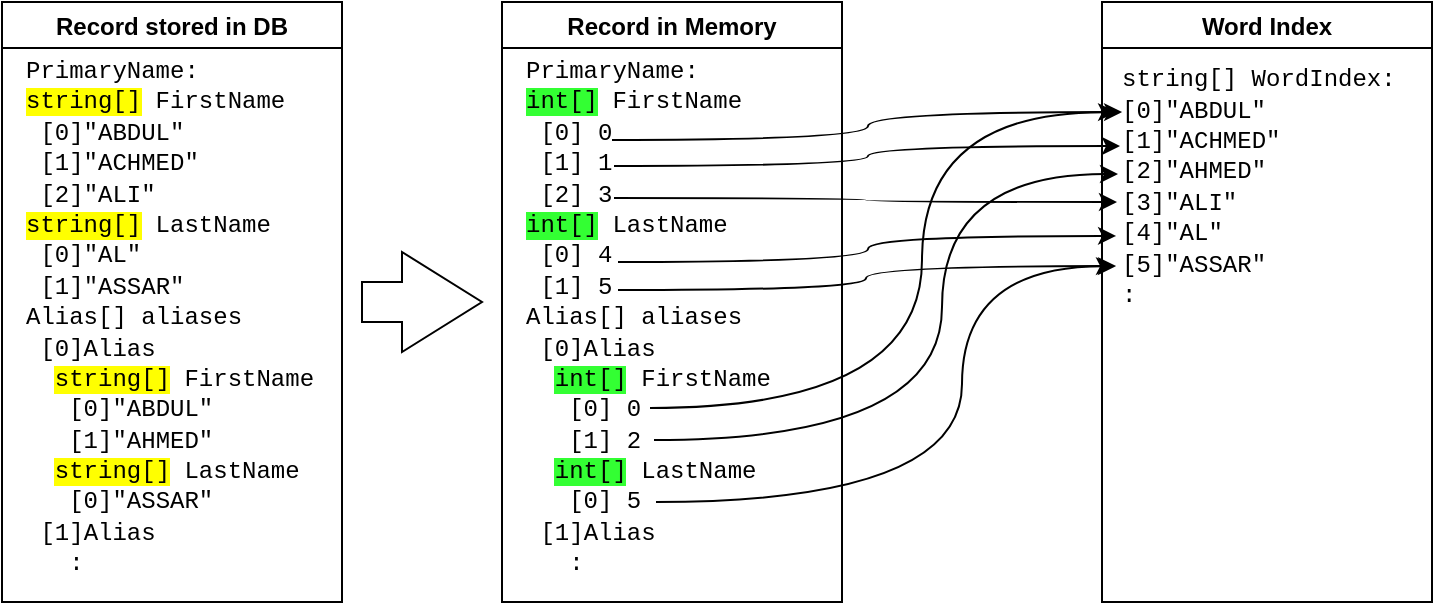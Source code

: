 <mxfile version="14.1.8" type="github">
  <diagram id="6b99Qblq1uOMe81oencH" name="Page-1">
    <mxGraphModel dx="1846" dy="1124" grid="0" gridSize="10" guides="0" tooltips="1" connect="0" arrows="0" fold="1" page="1" pageScale="1" pageWidth="850" pageHeight="1100" math="0" shadow="0">
      <root>
        <mxCell id="0" />
        <mxCell id="1" parent="0" />
        <mxCell id="YM7sdpSk1il3TAfAZ3iK-1" value="Record stored in DB" style="swimlane;" vertex="1" parent="1">
          <mxGeometry x="40" y="40" width="170" height="300" as="geometry" />
        </mxCell>
        <mxCell id="YM7sdpSk1il3TAfAZ3iK-2" value="&lt;div align=&quot;left&quot;&gt;&lt;font face=&quot;Courier New&quot;&gt;PrimaryName:&lt;br&gt;&lt;/font&gt;&lt;/div&gt;&lt;div align=&quot;left&quot;&gt;&lt;font face=&quot;Courier New&quot;&gt;&lt;span style=&quot;background-color: rgb(255 , 255 , 0)&quot;&gt;string[]&lt;/span&gt; FirstName&lt;br&gt;&lt;/font&gt;&lt;/div&gt;&lt;div align=&quot;left&quot;&gt;&lt;font face=&quot;Courier New&quot;&gt;&amp;nbsp;[0]&quot;ABDUL&quot;&lt;/font&gt;&lt;/div&gt;&lt;div align=&quot;left&quot;&gt;&lt;font face=&quot;Courier New&quot;&gt;&amp;nbsp;[1]&quot;ACHMED&quot;&lt;/font&gt;&lt;/div&gt;&lt;div align=&quot;left&quot;&gt;&lt;font face=&quot;Courier New&quot;&gt;&amp;nbsp;&lt;/font&gt;&lt;font face=&quot;Courier New&quot;&gt;&lt;font face=&quot;Courier New&quot;&gt;[2]&lt;/font&gt;&quot;ALI&quot;&lt;br&gt;&lt;/font&gt;&lt;/div&gt;&lt;div align=&quot;left&quot;&gt;&lt;font face=&quot;Courier New&quot;&gt;&lt;span style=&quot;background-color: rgb(255 , 255 , 0)&quot;&gt;string[]&lt;/span&gt; LastName &lt;br&gt;&lt;/font&gt;&lt;/div&gt;&lt;div align=&quot;left&quot;&gt;&lt;font face=&quot;Courier New&quot;&gt;&amp;nbsp;&lt;/font&gt;&lt;font face=&quot;Courier New&quot;&gt;&lt;font face=&quot;Courier New&quot;&gt;[0]&lt;/font&gt;&quot;AL&quot;&lt;/font&gt;&lt;/div&gt;&lt;div align=&quot;left&quot;&gt;&lt;font face=&quot;Courier New&quot;&gt;&amp;nbsp;&lt;/font&gt;&lt;font face=&quot;Courier New&quot;&gt;&lt;font face=&quot;Courier New&quot;&gt;[1]&lt;/font&gt;&quot;ASSAR&quot;&lt;/font&gt;&lt;/div&gt;&lt;div align=&quot;left&quot;&gt;&lt;font face=&quot;Courier New&quot;&gt;Alias[] aliases&lt;/font&gt;&lt;/div&gt;&lt;div align=&quot;left&quot;&gt;&lt;font face=&quot;Courier New&quot;&gt;&amp;nbsp;[0]Alias&lt;br&gt;&lt;/font&gt;&lt;/div&gt;&lt;div align=&quot;left&quot;&gt;&lt;font face=&quot;Courier New&quot;&gt;&amp;nbsp; &lt;span style=&quot;background-color: rgb(255 , 255 , 0)&quot;&gt;string[]&lt;/span&gt; FirstName&lt;br&gt;&lt;/font&gt;&lt;/div&gt;&lt;div align=&quot;left&quot;&gt;&lt;font face=&quot;Courier New&quot;&gt;&amp;nbsp;&amp;nbsp; &lt;/font&gt;&lt;font face=&quot;Courier New&quot;&gt;&lt;font face=&quot;Courier New&quot;&gt;[0]&lt;/font&gt;&quot;ABDUL&quot;&lt;/font&gt;&lt;/div&gt;&lt;div align=&quot;left&quot;&gt;&lt;font face=&quot;Courier New&quot;&gt;&amp;nbsp;&amp;nbsp; &lt;/font&gt;&lt;font face=&quot;Courier New&quot;&gt;&lt;font face=&quot;Courier New&quot;&gt;[1]&lt;/font&gt;&quot;AHMED&quot;&lt;/font&gt;&lt;/div&gt;&lt;div align=&quot;left&quot;&gt;&lt;font face=&quot;Courier New&quot;&gt;&amp;nbsp; &lt;span style=&quot;background-color: rgb(255 , 255 , 0)&quot;&gt;string[]&lt;/span&gt; LastName&lt;br&gt;&lt;/font&gt;&lt;/div&gt;&lt;div align=&quot;left&quot;&gt;&lt;font face=&quot;Courier New&quot;&gt;&amp;nbsp;&amp;nbsp; &lt;/font&gt;&lt;font face=&quot;Courier New&quot;&gt;&lt;font face=&quot;Courier New&quot;&gt;[0]&lt;/font&gt;&quot;ASSAR&quot;&lt;br&gt;&lt;/font&gt;&lt;/div&gt;&lt;div align=&quot;left&quot;&gt;&lt;font face=&quot;Courier New&quot;&gt;&amp;nbsp;&lt;/font&gt;&lt;font face=&quot;Courier New&quot;&gt;&lt;font face=&quot;Courier New&quot;&gt;[1]&lt;/font&gt;Alias&lt;br&gt;&lt;/font&gt;&lt;/div&gt;&lt;div align=&quot;left&quot;&gt;&lt;font face=&quot;Courier New&quot;&gt;&amp;nbsp;&amp;nbsp; :&lt;/font&gt;&lt;/div&gt;&lt;div align=&quot;left&quot;&gt;&lt;font face=&quot;Courier New&quot;&gt;&amp;nbsp;&amp;nbsp; &lt;br&gt;&lt;/font&gt;&lt;/div&gt;" style="text;html=1;align=left;verticalAlign=middle;resizable=0;points=[];autosize=1;" vertex="1" parent="YM7sdpSk1il3TAfAZ3iK-1">
          <mxGeometry x="10" y="31" width="154" height="268" as="geometry" />
        </mxCell>
        <mxCell id="YM7sdpSk1il3TAfAZ3iK-3" value="Word Index" style="swimlane;" vertex="1" parent="1">
          <mxGeometry x="590" y="40" width="165" height="300" as="geometry" />
        </mxCell>
        <mxCell id="YM7sdpSk1il3TAfAZ3iK-4" value="&lt;div&gt;&lt;font face=&quot;Courier New&quot;&gt;string[] WordIndex:&lt;br&gt;&lt;/font&gt;&lt;/div&gt;&lt;div&gt;&lt;font face=&quot;Courier New&quot;&gt;[0]&quot;ABDUL&quot;&lt;/font&gt;&lt;/div&gt;&lt;div align=&quot;left&quot;&gt;&lt;font face=&quot;Courier New&quot;&gt;&lt;font face=&quot;Courier New&quot;&gt;[1]&lt;/font&gt;&quot;ACHMED&quot;&lt;/font&gt;&lt;/div&gt;&lt;div align=&quot;left&quot;&gt;&lt;font face=&quot;Courier New&quot;&gt;&lt;font face=&quot;Courier New&quot;&gt;[2]&lt;/font&gt;&quot;AHMED&quot;&lt;/font&gt;&lt;/div&gt;&lt;div align=&quot;left&quot;&gt;&lt;font face=&quot;Courier New&quot;&gt;&lt;font face=&quot;Courier New&quot;&gt;[3]&lt;/font&gt;&quot;ALI&quot;&lt;br&gt;&lt;/font&gt;&lt;/div&gt;&lt;font face=&quot;Courier New&quot;&gt;&lt;font face=&quot;Courier New&quot;&gt;[4]&lt;/font&gt;&quot;AL&quot;&lt;/font&gt;&lt;div align=&quot;left&quot;&gt;&lt;font face=&quot;Courier New&quot;&gt;&lt;font face=&quot;Courier New&quot;&gt;[5]&lt;/font&gt;&quot;ASSAR&quot;&lt;/font&gt;&lt;/div&gt;&lt;div align=&quot;left&quot;&gt;&lt;font face=&quot;Courier New&quot;&gt;:&lt;/font&gt;&lt;/div&gt;&lt;div align=&quot;left&quot;&gt;&lt;font face=&quot;Courier New&quot;&gt;&lt;br&gt;&lt;/font&gt;&lt;/div&gt;" style="text;html=1;align=left;verticalAlign=middle;resizable=0;points=[];autosize=1;" vertex="1" parent="YM7sdpSk1il3TAfAZ3iK-3">
          <mxGeometry x="7.5" y="32" width="147" height="136" as="geometry" />
        </mxCell>
        <mxCell id="YM7sdpSk1il3TAfAZ3iK-9" value="Record in Memory" style="swimlane;" vertex="1" parent="1">
          <mxGeometry x="290" y="40" width="170" height="300" as="geometry" />
        </mxCell>
        <mxCell id="YM7sdpSk1il3TAfAZ3iK-10" value="&lt;div align=&quot;left&quot;&gt;&lt;font face=&quot;Courier New&quot;&gt;PrimaryName:&lt;br&gt;&lt;/font&gt;&lt;/div&gt;&lt;div align=&quot;left&quot;&gt;&lt;font face=&quot;Courier New&quot;&gt;&lt;span style=&quot;background-color: rgb(51 , 255 , 51)&quot;&gt;int[]&lt;/span&gt; FirstName&lt;br&gt;&lt;/font&gt;&lt;/div&gt;&lt;div align=&quot;left&quot;&gt;&lt;font face=&quot;Courier New&quot;&gt;&amp;nbsp;[0] 0&lt;br&gt;&lt;/font&gt;&lt;/div&gt;&lt;div align=&quot;left&quot;&gt;&lt;font face=&quot;Courier New&quot;&gt;&amp;nbsp;[1] 1&lt;br&gt;&lt;/font&gt;&lt;/div&gt;&lt;div align=&quot;left&quot;&gt;&lt;font face=&quot;Courier New&quot;&gt;&amp;nbsp;&lt;/font&gt;&lt;font face=&quot;Courier New&quot;&gt;&lt;font face=&quot;Courier New&quot;&gt;[2]&lt;/font&gt; 3&lt;br&gt;&lt;/font&gt;&lt;/div&gt;&lt;div align=&quot;left&quot;&gt;&lt;font face=&quot;Courier New&quot;&gt;&lt;span style=&quot;background-color: rgb(51 , 255 , 51)&quot;&gt;int[]&lt;/span&gt; LastName &lt;br&gt;&lt;/font&gt;&lt;/div&gt;&lt;div align=&quot;left&quot;&gt;&lt;font face=&quot;Courier New&quot;&gt;&amp;nbsp;&lt;/font&gt;&lt;font face=&quot;Courier New&quot;&gt;&lt;font face=&quot;Courier New&quot;&gt;[0]&lt;/font&gt; 4&lt;/font&gt;&lt;/div&gt;&lt;div align=&quot;left&quot;&gt;&lt;font face=&quot;Courier New&quot;&gt;&amp;nbsp;&lt;/font&gt;&lt;font face=&quot;Courier New&quot;&gt;&lt;font face=&quot;Courier New&quot;&gt;[1]&lt;/font&gt; 5&lt;br&gt;&lt;/font&gt;&lt;/div&gt;&lt;div align=&quot;left&quot;&gt;&lt;font face=&quot;Courier New&quot;&gt;Alias[] aliases&lt;/font&gt;&lt;/div&gt;&lt;div align=&quot;left&quot;&gt;&lt;font face=&quot;Courier New&quot;&gt;&amp;nbsp;[0]Alias&lt;br&gt;&lt;/font&gt;&lt;/div&gt;&lt;div align=&quot;left&quot;&gt;&lt;font face=&quot;Courier New&quot;&gt;&amp;nbsp; &lt;span style=&quot;background-color: rgb(51 , 255 , 51)&quot;&gt;int[]&lt;/span&gt; FirstName&lt;br&gt;&lt;/font&gt;&lt;/div&gt;&lt;div align=&quot;left&quot;&gt;&lt;font face=&quot;Courier New&quot;&gt;&amp;nbsp;&amp;nbsp; &lt;/font&gt;&lt;font face=&quot;Courier New&quot;&gt;&lt;font face=&quot;Courier New&quot;&gt;[0] &lt;/font&gt;0&lt;/font&gt;&lt;/div&gt;&lt;div align=&quot;left&quot;&gt;&lt;font face=&quot;Courier New&quot;&gt;&amp;nbsp;&amp;nbsp; &lt;/font&gt;&lt;font face=&quot;Courier New&quot;&gt;&lt;font face=&quot;Courier New&quot;&gt;[1]&lt;/font&gt; 2&lt;/font&gt;&lt;/div&gt;&lt;div align=&quot;left&quot;&gt;&lt;font face=&quot;Courier New&quot;&gt;&amp;nbsp; &lt;span style=&quot;background-color: rgb(51 , 255 , 51)&quot;&gt;int[]&lt;/span&gt; LastName&lt;br&gt;&lt;/font&gt;&lt;/div&gt;&lt;div align=&quot;left&quot;&gt;&lt;font face=&quot;Courier New&quot;&gt;&amp;nbsp;&amp;nbsp; &lt;/font&gt;&lt;font face=&quot;Courier New&quot;&gt;&lt;font face=&quot;Courier New&quot;&gt;[0]&lt;/font&gt; 5&lt;br&gt;&lt;/font&gt;&lt;/div&gt;&lt;div align=&quot;left&quot;&gt;&lt;font face=&quot;Courier New&quot;&gt;&amp;nbsp;&lt;/font&gt;&lt;font face=&quot;Courier New&quot;&gt;&lt;font face=&quot;Courier New&quot;&gt;[1]&lt;/font&gt;Alias&lt;br&gt;&lt;/font&gt;&lt;/div&gt;&lt;div align=&quot;left&quot;&gt;&lt;font face=&quot;Courier New&quot;&gt;&amp;nbsp;&amp;nbsp; :&lt;/font&gt;&lt;/div&gt;&lt;div align=&quot;left&quot;&gt;&lt;font face=&quot;Courier New&quot;&gt;&amp;nbsp;&amp;nbsp; &lt;br&gt;&lt;/font&gt;&lt;/div&gt;" style="text;html=1;align=left;verticalAlign=middle;resizable=0;points=[];autosize=1;" vertex="1" parent="YM7sdpSk1il3TAfAZ3iK-9">
          <mxGeometry x="10" y="31" width="132" height="268" as="geometry" />
        </mxCell>
        <mxCell id="YM7sdpSk1il3TAfAZ3iK-14" value="" style="html=1;shadow=0;dashed=0;align=center;verticalAlign=middle;shape=mxgraph.arrows2.arrow;dy=0.6;dx=40;notch=0;" vertex="1" parent="1">
          <mxGeometry x="220" y="165" width="60" height="50" as="geometry" />
        </mxCell>
        <mxCell id="YM7sdpSk1il3TAfAZ3iK-24" style="edgeStyle=orthogonalEdgeStyle;rounded=0;orthogonalLoop=1;jettySize=auto;html=1;elbow=vertical;curved=1;entryX=0.017;entryY=0.179;entryDx=0;entryDy=0;entryPerimeter=0;" edge="1" parent="1">
          <mxGeometry relative="1" as="geometry">
            <mxPoint x="345" y="109" as="sourcePoint" />
            <mxPoint x="600.05" y="95.06" as="targetPoint" />
            <Array as="points">
              <mxPoint x="473" y="109" />
              <mxPoint x="473" y="95" />
            </Array>
          </mxGeometry>
        </mxCell>
        <mxCell id="YM7sdpSk1il3TAfAZ3iK-25" style="edgeStyle=orthogonalEdgeStyle;rounded=0;orthogonalLoop=1;jettySize=auto;html=1;elbow=vertical;curved=1;" edge="1" parent="1">
          <mxGeometry relative="1" as="geometry">
            <mxPoint x="346" y="138" as="sourcePoint" />
            <mxPoint x="597.5" y="140" as="targetPoint" />
            <Array as="points">
              <mxPoint x="472" y="138" />
              <mxPoint x="472" y="140" />
            </Array>
          </mxGeometry>
        </mxCell>
        <mxCell id="YM7sdpSk1il3TAfAZ3iK-26" style="edgeStyle=orthogonalEdgeStyle;rounded=0;orthogonalLoop=1;jettySize=auto;html=1;elbow=vertical;curved=1;entryX=-0.003;entryY=0.621;entryDx=0;entryDy=0;entryPerimeter=0;" edge="1" parent="1">
          <mxGeometry relative="1" as="geometry">
            <mxPoint x="348" y="170" as="sourcePoint" />
            <mxPoint x="597.05" y="156.94" as="targetPoint" />
            <Array as="points">
              <mxPoint x="473" y="170" />
              <mxPoint x="473" y="157" />
            </Array>
          </mxGeometry>
        </mxCell>
        <mxCell id="YM7sdpSk1il3TAfAZ3iK-27" style="edgeStyle=orthogonalEdgeStyle;rounded=0;orthogonalLoop=1;jettySize=auto;html=1;elbow=vertical;curved=1;entryX=-0.01;entryY=0.729;entryDx=0;entryDy=0;entryPerimeter=0;" edge="1" parent="1">
          <mxGeometry relative="1" as="geometry">
            <mxPoint x="348" y="184.06" as="sourcePoint" />
            <mxPoint x="596" y="172.06" as="targetPoint" />
            <Array as="points">
              <mxPoint x="472" y="184" />
              <mxPoint x="472" y="172" />
            </Array>
          </mxGeometry>
        </mxCell>
        <mxCell id="YM7sdpSk1il3TAfAZ3iK-28" style="edgeStyle=orthogonalEdgeStyle;rounded=0;orthogonalLoop=1;jettySize=auto;html=1;elbow=vertical;curved=1;entryX=-0.003;entryY=0.179;entryDx=0;entryDy=0;entryPerimeter=0;" edge="1" parent="1">
          <mxGeometry relative="1" as="geometry">
            <mxPoint x="364" y="243" as="sourcePoint" />
            <mxPoint x="597.05" y="95.06" as="targetPoint" />
            <Array as="points">
              <mxPoint x="500" y="243" />
              <mxPoint x="500" y="95" />
            </Array>
          </mxGeometry>
        </mxCell>
        <mxCell id="YM7sdpSk1il3TAfAZ3iK-29" style="edgeStyle=orthogonalEdgeStyle;rounded=0;orthogonalLoop=1;jettySize=auto;html=1;elbow=vertical;curved=1;entryX=0.003;entryY=0.393;entryDx=0;entryDy=0;entryPerimeter=0;" edge="1" parent="1">
          <mxGeometry relative="1" as="geometry">
            <mxPoint x="366" y="259" as="sourcePoint" />
            <mxPoint x="597.95" y="125.02" as="targetPoint" />
            <Array as="points">
              <mxPoint x="510" y="259" />
              <mxPoint x="510" y="126" />
            </Array>
          </mxGeometry>
        </mxCell>
        <mxCell id="YM7sdpSk1il3TAfAZ3iK-30" style="edgeStyle=orthogonalEdgeStyle;rounded=0;orthogonalLoop=1;jettySize=auto;html=1;elbow=vertical;curved=1;entryX=-0.003;entryY=0.729;entryDx=0;entryDy=0;entryPerimeter=0;" edge="1" parent="1">
          <mxGeometry relative="1" as="geometry">
            <mxPoint x="367" y="290" as="sourcePoint" />
            <mxPoint x="597.05" y="172.06" as="targetPoint" />
            <Array as="points">
              <mxPoint x="520" y="290" />
              <mxPoint x="520" y="172" />
            </Array>
          </mxGeometry>
        </mxCell>
        <mxCell id="YM7sdpSk1il3TAfAZ3iK-31" style="edgeStyle=orthogonalEdgeStyle;rounded=0;orthogonalLoop=1;jettySize=auto;html=1;elbow=vertical;curved=1;entryX=0.01;entryY=0.3;entryDx=0;entryDy=0;entryPerimeter=0;" edge="1" parent="1">
          <mxGeometry relative="1" as="geometry">
            <mxPoint x="346" y="122" as="sourcePoint" />
            <mxPoint x="599" y="112" as="targetPoint" />
            <Array as="points">
              <mxPoint x="473" y="122" />
              <mxPoint x="473" y="112" />
            </Array>
          </mxGeometry>
        </mxCell>
      </root>
    </mxGraphModel>
  </diagram>
</mxfile>
